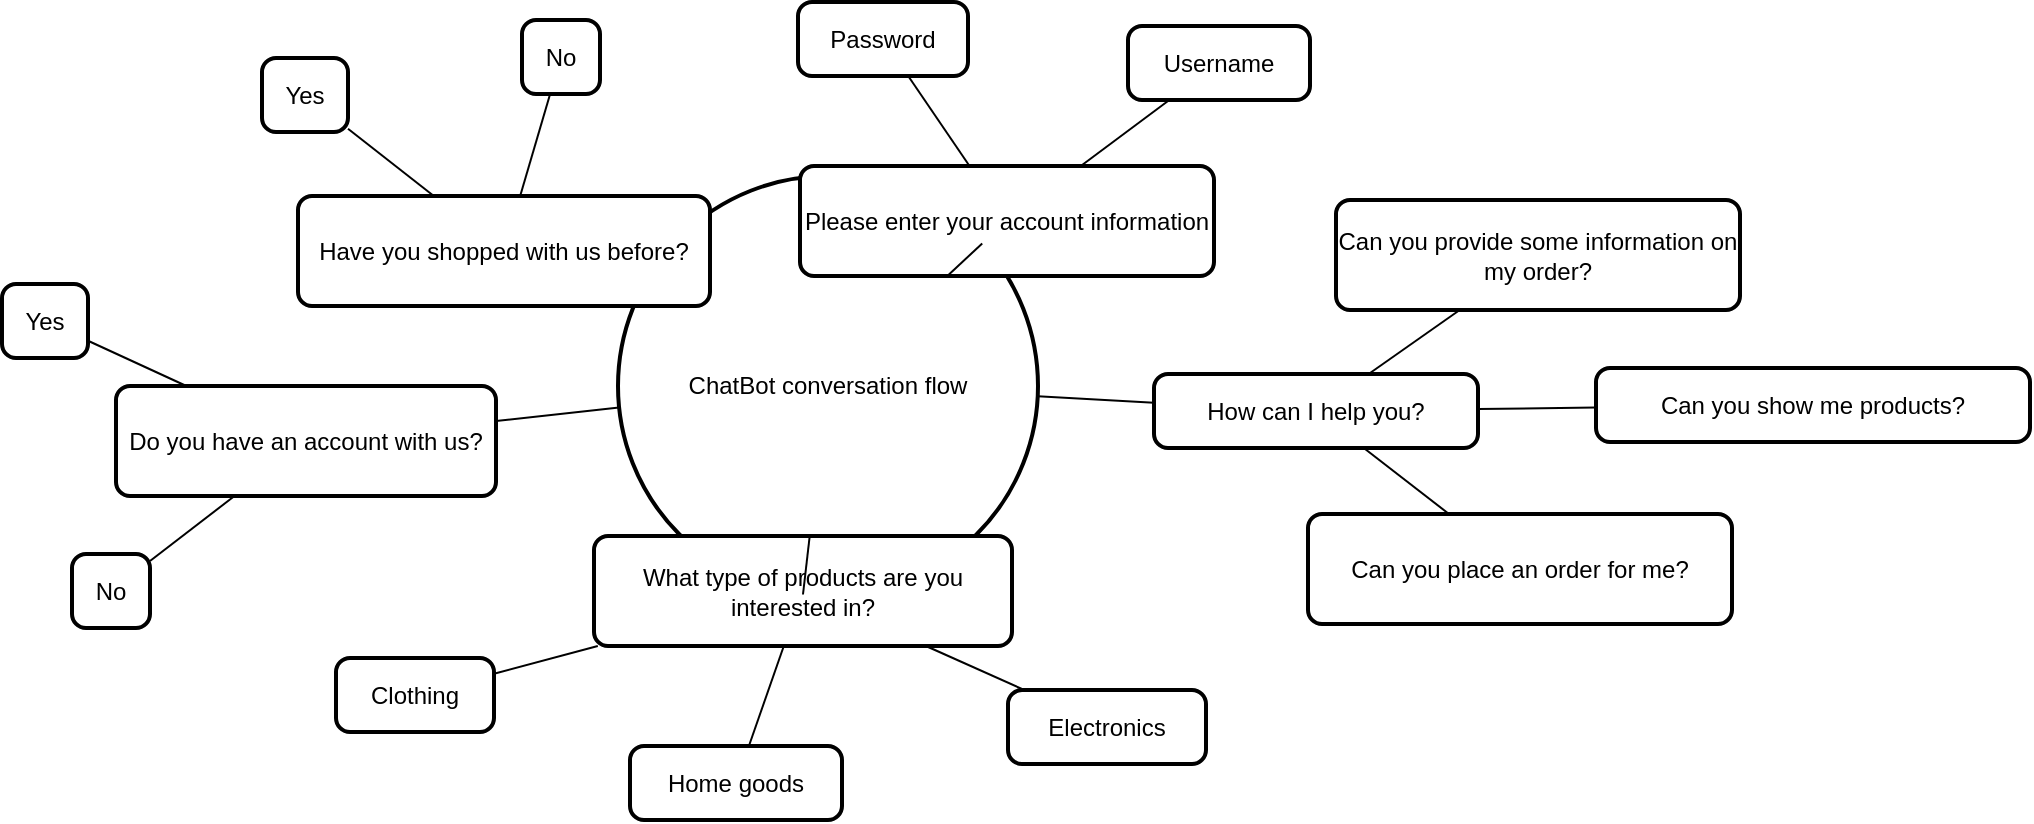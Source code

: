 <mxfile version="21.3.4" type="github">
  <diagram name="Page-1" id="buBhydeOv-H2RT8KWjxe">
    <mxGraphModel>
      <root>
        <mxCell id="0" />
        <mxCell id="1" parent="0" />
        <mxCell id="2" value="ChatBot conversation flow" style="ellipse;aspect=fixed;strokeWidth=2;whiteSpace=wrap;" vertex="1" parent="1">
          <mxGeometry x="323" y="102" width="210" height="210" as="geometry" />
        </mxCell>
        <mxCell id="3" value="How can I help you?" style="rounded=1;absoluteArcSize=1;arcSize=14;whiteSpace=wrap;strokeWidth=2;" vertex="1" parent="1">
          <mxGeometry x="591" y="201" width="162" height="37" as="geometry" />
        </mxCell>
        <mxCell id="4" value="Can you show me products?" style="rounded=1;absoluteArcSize=1;arcSize=14;whiteSpace=wrap;strokeWidth=2;" vertex="1" parent="1">
          <mxGeometry x="812" y="198" width="217" height="37" as="geometry" />
        </mxCell>
        <mxCell id="5" value="Can you place an order for me?" style="rounded=1;absoluteArcSize=1;arcSize=14;whiteSpace=wrap;strokeWidth=2;" vertex="1" parent="1">
          <mxGeometry x="668" y="271" width="212" height="55" as="geometry" />
        </mxCell>
        <mxCell id="6" value="Can you provide some information on my order?" style="rounded=1;absoluteArcSize=1;arcSize=14;whiteSpace=wrap;strokeWidth=2;" vertex="1" parent="1">
          <mxGeometry x="682" y="114" width="202" height="55" as="geometry" />
        </mxCell>
        <mxCell id="7" value="What type of products are you interested in?" style="rounded=1;absoluteArcSize=1;arcSize=14;whiteSpace=wrap;strokeWidth=2;" vertex="1" parent="1">
          <mxGeometry x="311" y="282" width="209" height="55" as="geometry" />
        </mxCell>
        <mxCell id="8" value="Electronics" style="rounded=1;absoluteArcSize=1;arcSize=14;whiteSpace=wrap;strokeWidth=2;" vertex="1" parent="1">
          <mxGeometry x="518" y="359" width="99" height="37" as="geometry" />
        </mxCell>
        <mxCell id="9" value="Clothing" style="rounded=1;absoluteArcSize=1;arcSize=14;whiteSpace=wrap;strokeWidth=2;" vertex="1" parent="1">
          <mxGeometry x="182" y="343" width="79" height="37" as="geometry" />
        </mxCell>
        <mxCell id="10" value="Home goods" style="rounded=1;absoluteArcSize=1;arcSize=14;whiteSpace=wrap;strokeWidth=2;" vertex="1" parent="1">
          <mxGeometry x="329" y="387" width="106" height="37" as="geometry" />
        </mxCell>
        <mxCell id="11" value="Have you shopped with us before?" style="rounded=1;absoluteArcSize=1;arcSize=14;whiteSpace=wrap;strokeWidth=2;" vertex="1" parent="1">
          <mxGeometry x="163" y="112" width="206" height="55" as="geometry" />
        </mxCell>
        <mxCell id="12" value="Yes" style="rounded=1;absoluteArcSize=1;arcSize=14;whiteSpace=wrap;strokeWidth=2;" vertex="1" parent="1">
          <mxGeometry x="145" y="43" width="43" height="37" as="geometry" />
        </mxCell>
        <mxCell id="13" value="No" style="rounded=1;absoluteArcSize=1;arcSize=14;whiteSpace=wrap;strokeWidth=2;" vertex="1" parent="1">
          <mxGeometry x="275" y="24" width="39" height="37" as="geometry" />
        </mxCell>
        <mxCell id="14" value="Do you have an account with us?" style="rounded=1;absoluteArcSize=1;arcSize=14;whiteSpace=wrap;strokeWidth=2;" vertex="1" parent="1">
          <mxGeometry x="72" y="207" width="190" height="55" as="geometry" />
        </mxCell>
        <mxCell id="15" value="Yes" style="rounded=1;absoluteArcSize=1;arcSize=14;whiteSpace=wrap;strokeWidth=2;" vertex="1" parent="1">
          <mxGeometry x="15" y="156" width="43" height="37" as="geometry" />
        </mxCell>
        <mxCell id="16" value="No" style="rounded=1;absoluteArcSize=1;arcSize=14;whiteSpace=wrap;strokeWidth=2;" vertex="1" parent="1">
          <mxGeometry x="50" y="291" width="39" height="37" as="geometry" />
        </mxCell>
        <mxCell id="17" value="Please enter your account information" style="rounded=1;absoluteArcSize=1;arcSize=14;whiteSpace=wrap;strokeWidth=2;" vertex="1" parent="1">
          <mxGeometry x="414" y="97" width="207" height="55" as="geometry" />
        </mxCell>
        <mxCell id="18" value="Username" style="rounded=1;absoluteArcSize=1;arcSize=14;whiteSpace=wrap;strokeWidth=2;" vertex="1" parent="1">
          <mxGeometry x="578" y="27" width="91" height="37" as="geometry" />
        </mxCell>
        <mxCell id="19" value="Password" style="rounded=1;absoluteArcSize=1;arcSize=14;whiteSpace=wrap;strokeWidth=2;" vertex="1" parent="1">
          <mxGeometry x="413" y="15" width="85" height="37" as="geometry" />
        </mxCell>
        <mxCell id="20" style="endArrow=none" edge="1" parent="1" source="2" target="3">
          <mxGeometry relative="1" as="geometry" />
        </mxCell>
        <mxCell id="21" style="endArrow=none" edge="1" parent="1" source="2" target="7">
          <mxGeometry relative="1" as="geometry" />
        </mxCell>
        <mxCell id="22" style="endArrow=none" edge="1" parent="1" source="2" target="11">
          <mxGeometry relative="1" as="geometry" />
        </mxCell>
        <mxCell id="23" style="endArrow=none" edge="1" parent="1" source="2" target="14">
          <mxGeometry relative="1" as="geometry" />
        </mxCell>
        <mxCell id="24" style="endArrow=none" edge="1" parent="1" source="2" target="17">
          <mxGeometry relative="1" as="geometry" />
        </mxCell>
        <mxCell id="25" style="endArrow=none" edge="1" parent="1" source="3" target="4">
          <mxGeometry relative="1" as="geometry" />
        </mxCell>
        <mxCell id="26" style="endArrow=none" edge="1" parent="1" source="3" target="5">
          <mxGeometry relative="1" as="geometry" />
        </mxCell>
        <mxCell id="27" style="endArrow=none" edge="1" parent="1" source="3" target="6">
          <mxGeometry relative="1" as="geometry" />
        </mxCell>
        <mxCell id="28" style="endArrow=none" edge="1" parent="1" source="7" target="8">
          <mxGeometry relative="1" as="geometry" />
        </mxCell>
        <mxCell id="29" style="endArrow=none" edge="1" parent="1" source="7" target="9">
          <mxGeometry relative="1" as="geometry" />
        </mxCell>
        <mxCell id="30" style="endArrow=none" edge="1" parent="1" source="7" target="10">
          <mxGeometry relative="1" as="geometry" />
        </mxCell>
        <mxCell id="31" style="endArrow=none" edge="1" parent="1" source="11" target="12">
          <mxGeometry relative="1" as="geometry" />
        </mxCell>
        <mxCell id="32" style="endArrow=none" edge="1" parent="1" source="11" target="13">
          <mxGeometry relative="1" as="geometry" />
        </mxCell>
        <mxCell id="33" style="endArrow=none" edge="1" parent="1" source="14" target="15">
          <mxGeometry relative="1" as="geometry" />
        </mxCell>
        <mxCell id="34" style="endArrow=none" edge="1" parent="1" source="14" target="16">
          <mxGeometry relative="1" as="geometry" />
        </mxCell>
        <mxCell id="35" style="endArrow=none" edge="1" parent="1" source="17" target="18">
          <mxGeometry relative="1" as="geometry" />
        </mxCell>
        <mxCell id="36" style="endArrow=none" edge="1" parent="1" source="17" target="19">
          <mxGeometry relative="1" as="geometry" />
        </mxCell>
      </root>
    </mxGraphModel>
  </diagram>
</mxfile>
